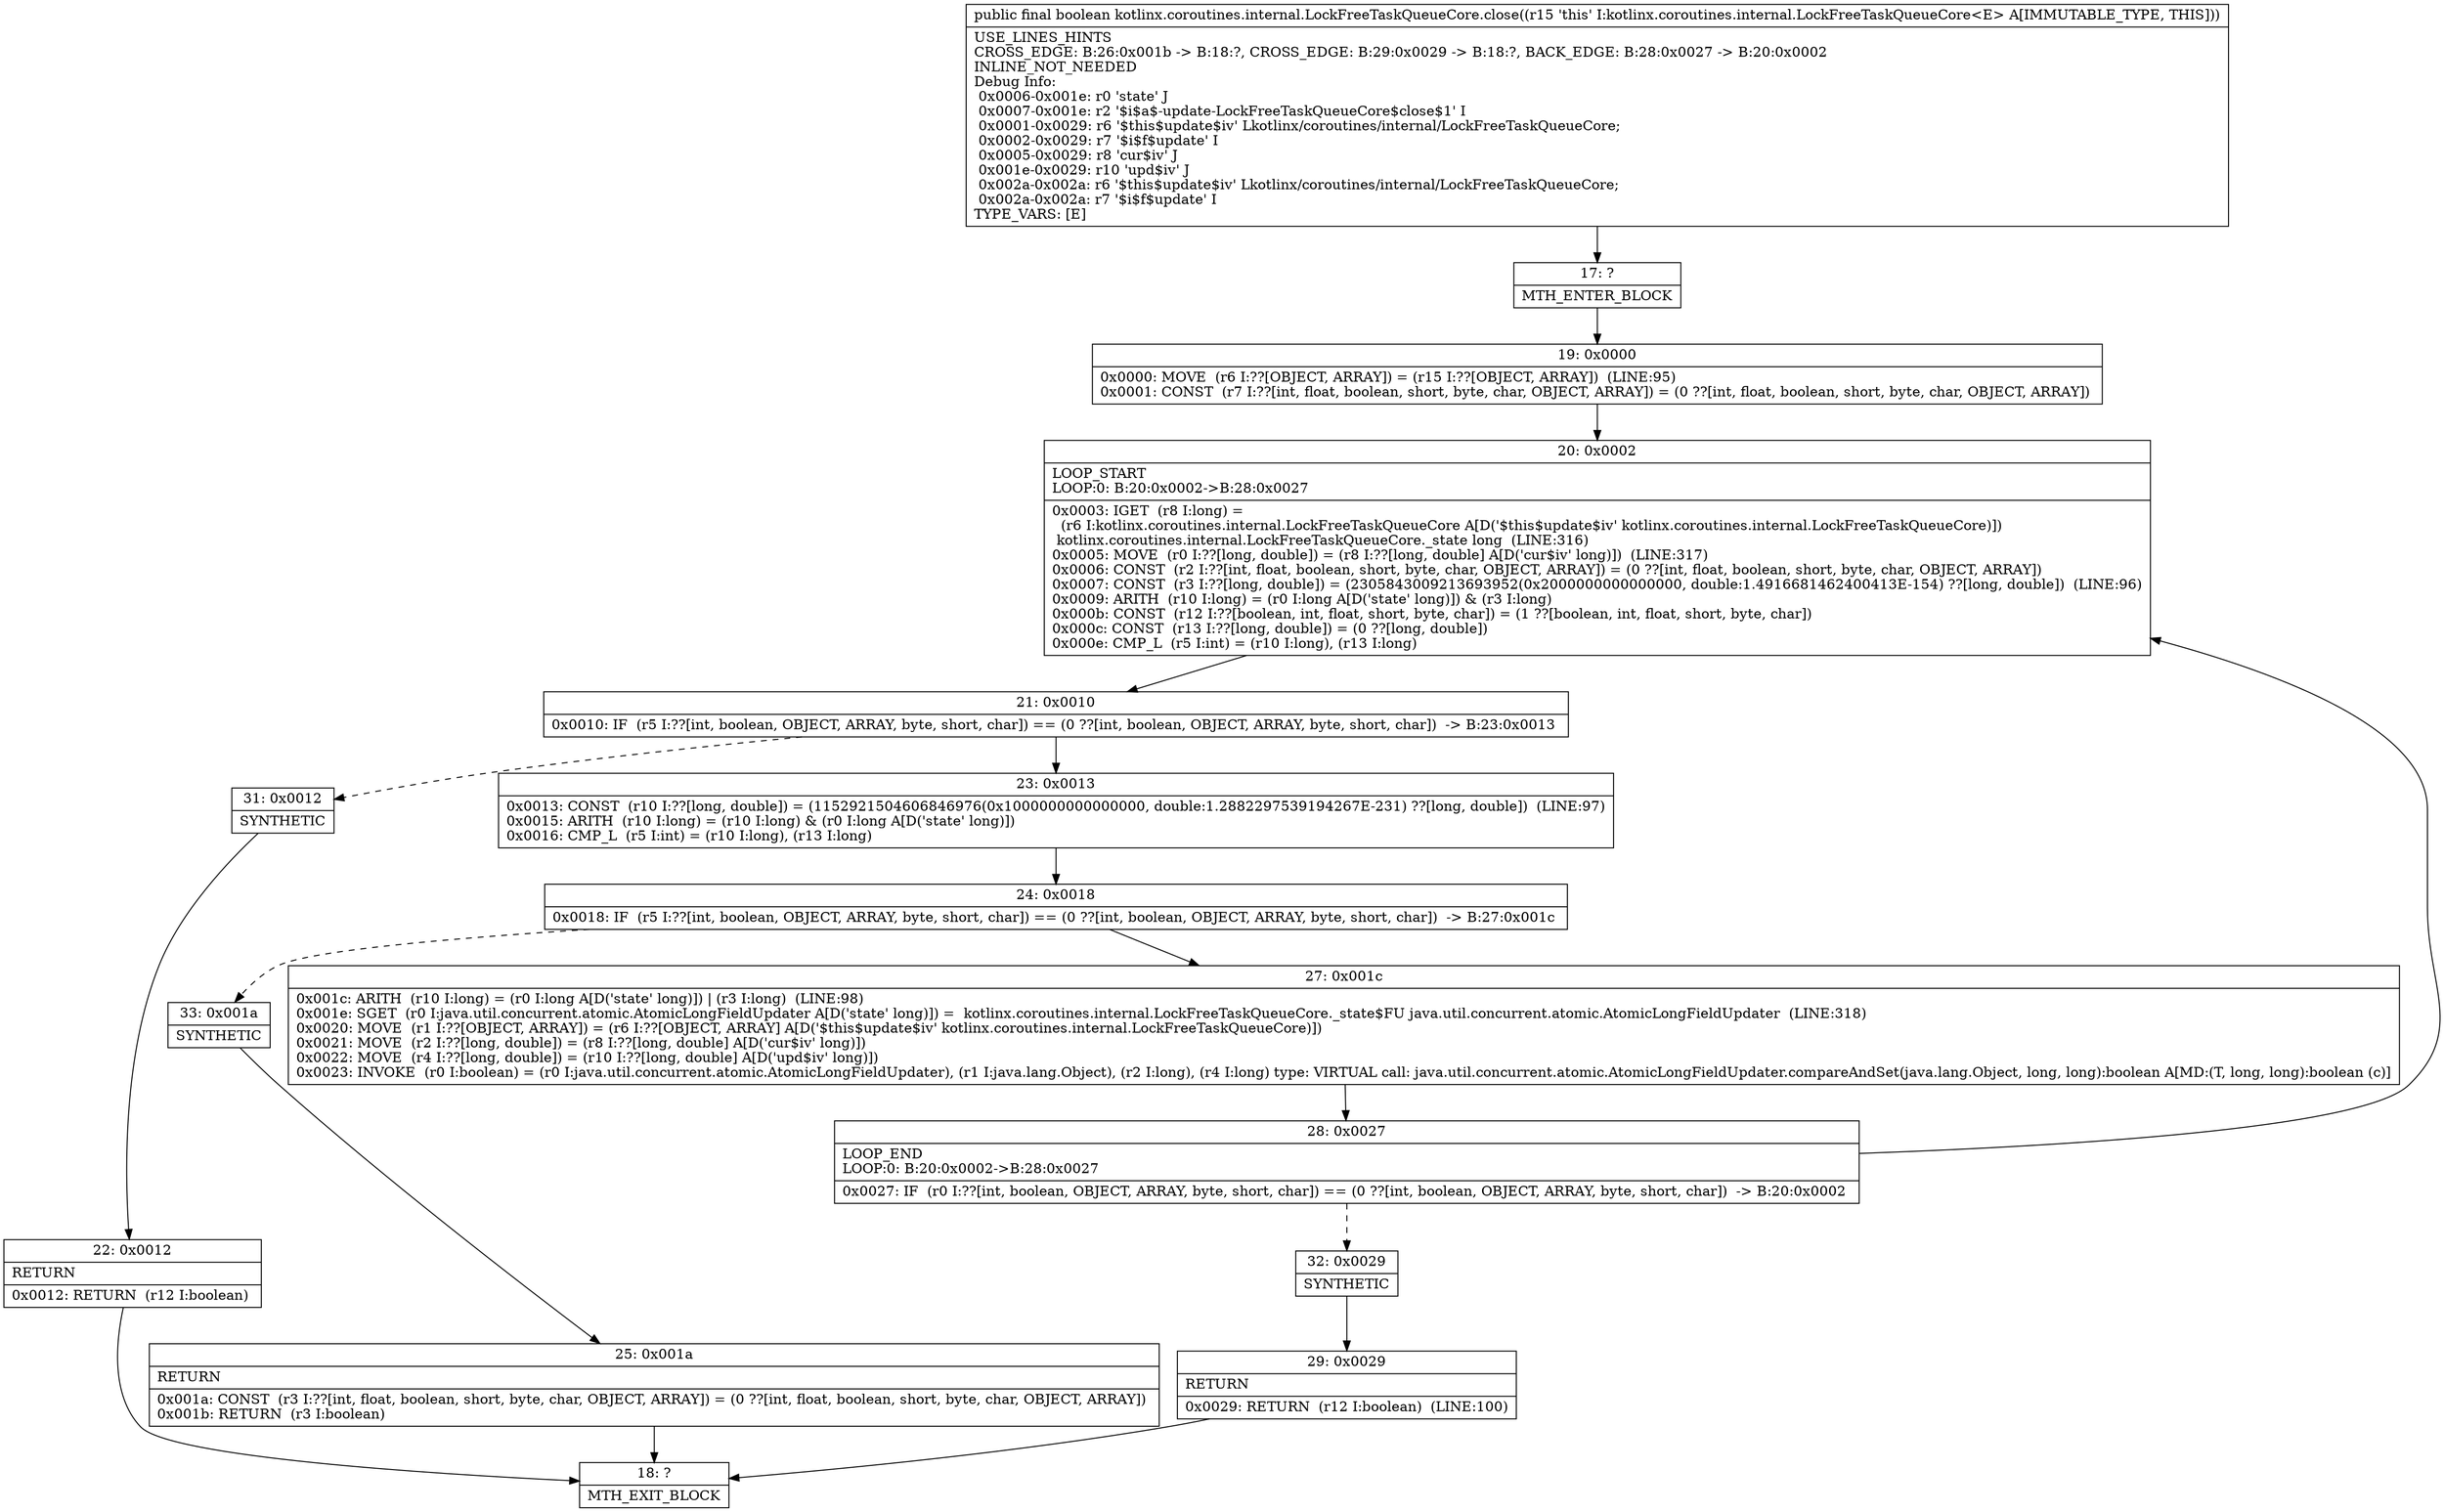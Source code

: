 digraph "CFG forkotlinx.coroutines.internal.LockFreeTaskQueueCore.close()Z" {
Node_17 [shape=record,label="{17\:\ ?|MTH_ENTER_BLOCK\l}"];
Node_19 [shape=record,label="{19\:\ 0x0000|0x0000: MOVE  (r6 I:??[OBJECT, ARRAY]) = (r15 I:??[OBJECT, ARRAY])  (LINE:95)\l0x0001: CONST  (r7 I:??[int, float, boolean, short, byte, char, OBJECT, ARRAY]) = (0 ??[int, float, boolean, short, byte, char, OBJECT, ARRAY]) \l}"];
Node_20 [shape=record,label="{20\:\ 0x0002|LOOP_START\lLOOP:0: B:20:0x0002\-\>B:28:0x0027\l|0x0003: IGET  (r8 I:long) = \l  (r6 I:kotlinx.coroutines.internal.LockFreeTaskQueueCore A[D('$this$update$iv' kotlinx.coroutines.internal.LockFreeTaskQueueCore)])\l kotlinx.coroutines.internal.LockFreeTaskQueueCore._state long  (LINE:316)\l0x0005: MOVE  (r0 I:??[long, double]) = (r8 I:??[long, double] A[D('cur$iv' long)])  (LINE:317)\l0x0006: CONST  (r2 I:??[int, float, boolean, short, byte, char, OBJECT, ARRAY]) = (0 ??[int, float, boolean, short, byte, char, OBJECT, ARRAY]) \l0x0007: CONST  (r3 I:??[long, double]) = (2305843009213693952(0x2000000000000000, double:1.4916681462400413E\-154) ??[long, double])  (LINE:96)\l0x0009: ARITH  (r10 I:long) = (r0 I:long A[D('state' long)]) & (r3 I:long) \l0x000b: CONST  (r12 I:??[boolean, int, float, short, byte, char]) = (1 ??[boolean, int, float, short, byte, char]) \l0x000c: CONST  (r13 I:??[long, double]) = (0 ??[long, double]) \l0x000e: CMP_L  (r5 I:int) = (r10 I:long), (r13 I:long) \l}"];
Node_21 [shape=record,label="{21\:\ 0x0010|0x0010: IF  (r5 I:??[int, boolean, OBJECT, ARRAY, byte, short, char]) == (0 ??[int, boolean, OBJECT, ARRAY, byte, short, char])  \-\> B:23:0x0013 \l}"];
Node_23 [shape=record,label="{23\:\ 0x0013|0x0013: CONST  (r10 I:??[long, double]) = (1152921504606846976(0x1000000000000000, double:1.2882297539194267E\-231) ??[long, double])  (LINE:97)\l0x0015: ARITH  (r10 I:long) = (r10 I:long) & (r0 I:long A[D('state' long)]) \l0x0016: CMP_L  (r5 I:int) = (r10 I:long), (r13 I:long) \l}"];
Node_24 [shape=record,label="{24\:\ 0x0018|0x0018: IF  (r5 I:??[int, boolean, OBJECT, ARRAY, byte, short, char]) == (0 ??[int, boolean, OBJECT, ARRAY, byte, short, char])  \-\> B:27:0x001c \l}"];
Node_27 [shape=record,label="{27\:\ 0x001c|0x001c: ARITH  (r10 I:long) = (r0 I:long A[D('state' long)]) \| (r3 I:long)  (LINE:98)\l0x001e: SGET  (r0 I:java.util.concurrent.atomic.AtomicLongFieldUpdater A[D('state' long)]) =  kotlinx.coroutines.internal.LockFreeTaskQueueCore._state$FU java.util.concurrent.atomic.AtomicLongFieldUpdater  (LINE:318)\l0x0020: MOVE  (r1 I:??[OBJECT, ARRAY]) = (r6 I:??[OBJECT, ARRAY] A[D('$this$update$iv' kotlinx.coroutines.internal.LockFreeTaskQueueCore)]) \l0x0021: MOVE  (r2 I:??[long, double]) = (r8 I:??[long, double] A[D('cur$iv' long)]) \l0x0022: MOVE  (r4 I:??[long, double]) = (r10 I:??[long, double] A[D('upd$iv' long)]) \l0x0023: INVOKE  (r0 I:boolean) = (r0 I:java.util.concurrent.atomic.AtomicLongFieldUpdater), (r1 I:java.lang.Object), (r2 I:long), (r4 I:long) type: VIRTUAL call: java.util.concurrent.atomic.AtomicLongFieldUpdater.compareAndSet(java.lang.Object, long, long):boolean A[MD:(T, long, long):boolean (c)]\l}"];
Node_28 [shape=record,label="{28\:\ 0x0027|LOOP_END\lLOOP:0: B:20:0x0002\-\>B:28:0x0027\l|0x0027: IF  (r0 I:??[int, boolean, OBJECT, ARRAY, byte, short, char]) == (0 ??[int, boolean, OBJECT, ARRAY, byte, short, char])  \-\> B:20:0x0002 \l}"];
Node_32 [shape=record,label="{32\:\ 0x0029|SYNTHETIC\l}"];
Node_29 [shape=record,label="{29\:\ 0x0029|RETURN\l|0x0029: RETURN  (r12 I:boolean)  (LINE:100)\l}"];
Node_18 [shape=record,label="{18\:\ ?|MTH_EXIT_BLOCK\l}"];
Node_33 [shape=record,label="{33\:\ 0x001a|SYNTHETIC\l}"];
Node_25 [shape=record,label="{25\:\ 0x001a|RETURN\l|0x001a: CONST  (r3 I:??[int, float, boolean, short, byte, char, OBJECT, ARRAY]) = (0 ??[int, float, boolean, short, byte, char, OBJECT, ARRAY]) \l0x001b: RETURN  (r3 I:boolean) \l}"];
Node_31 [shape=record,label="{31\:\ 0x0012|SYNTHETIC\l}"];
Node_22 [shape=record,label="{22\:\ 0x0012|RETURN\l|0x0012: RETURN  (r12 I:boolean) \l}"];
MethodNode[shape=record,label="{public final boolean kotlinx.coroutines.internal.LockFreeTaskQueueCore.close((r15 'this' I:kotlinx.coroutines.internal.LockFreeTaskQueueCore\<E\> A[IMMUTABLE_TYPE, THIS]))  | USE_LINES_HINTS\lCROSS_EDGE: B:26:0x001b \-\> B:18:?, CROSS_EDGE: B:29:0x0029 \-\> B:18:?, BACK_EDGE: B:28:0x0027 \-\> B:20:0x0002\lINLINE_NOT_NEEDED\lDebug Info:\l  0x0006\-0x001e: r0 'state' J\l  0x0007\-0x001e: r2 '$i$a$\-update\-LockFreeTaskQueueCore$close$1' I\l  0x0001\-0x0029: r6 '$this$update$iv' Lkotlinx\/coroutines\/internal\/LockFreeTaskQueueCore;\l  0x0002\-0x0029: r7 '$i$f$update' I\l  0x0005\-0x0029: r8 'cur$iv' J\l  0x001e\-0x0029: r10 'upd$iv' J\l  0x002a\-0x002a: r6 '$this$update$iv' Lkotlinx\/coroutines\/internal\/LockFreeTaskQueueCore;\l  0x002a\-0x002a: r7 '$i$f$update' I\lTYPE_VARS: [E]\l}"];
MethodNode -> Node_17;Node_17 -> Node_19;
Node_19 -> Node_20;
Node_20 -> Node_21;
Node_21 -> Node_23;
Node_21 -> Node_31[style=dashed];
Node_23 -> Node_24;
Node_24 -> Node_27;
Node_24 -> Node_33[style=dashed];
Node_27 -> Node_28;
Node_28 -> Node_20;
Node_28 -> Node_32[style=dashed];
Node_32 -> Node_29;
Node_29 -> Node_18;
Node_33 -> Node_25;
Node_25 -> Node_18;
Node_31 -> Node_22;
Node_22 -> Node_18;
}

